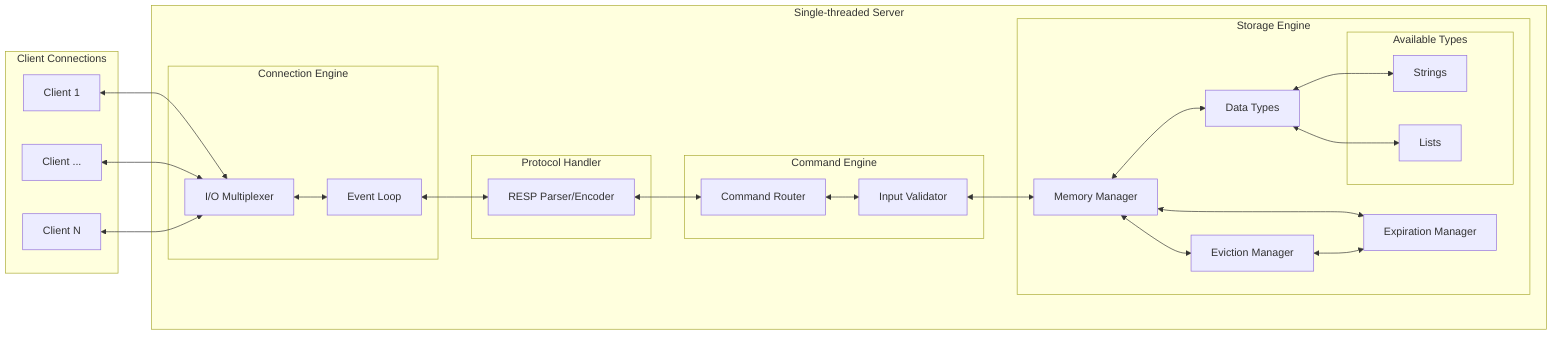 flowchart LR
    %% Client Connections
    subgraph Client["Client Connections"]
        C1["Client 1"]
        C2["Client ..."]
        C3["Client N"]
    end

    %% Single-threaded Server
    subgraph Server["Single-threaded Server"]
        subgraph CE1["Connection Engine"]
            IM["I/O Multiplexer"]
            EL["Event Loop"]
        end

        subgraph P["Protocol Handler"]
            RESP["RESP Parser/Encoder"]
        end

        subgraph CE2["Command Engine"]
            CMD["Command Router"]
            VAL["Input Validator"]
        end

        subgraph S["Storage Engine"]
            MM["Memory Manager"]
            DT["Data Types"]
            EV["Eviction Manager"]
            EXP["Expiration Manager"]
            subgraph AT["Available Types"]
                STR["Strings"]
                LST["Lists"]
            end
        end
    end

    %% Connections
    C1 <--> IM
    C2 <--> IM
    C3 <--> IM
    IM <--> EL
    EL <--> RESP
    RESP <--> CMD
    CMD <--> VAL
    VAL <--> MM
    MM <--> DT
    DT <--> STR
    DT <--> LST
    MM <--> EV
    MM <--> EXP
    EV <--> EXP